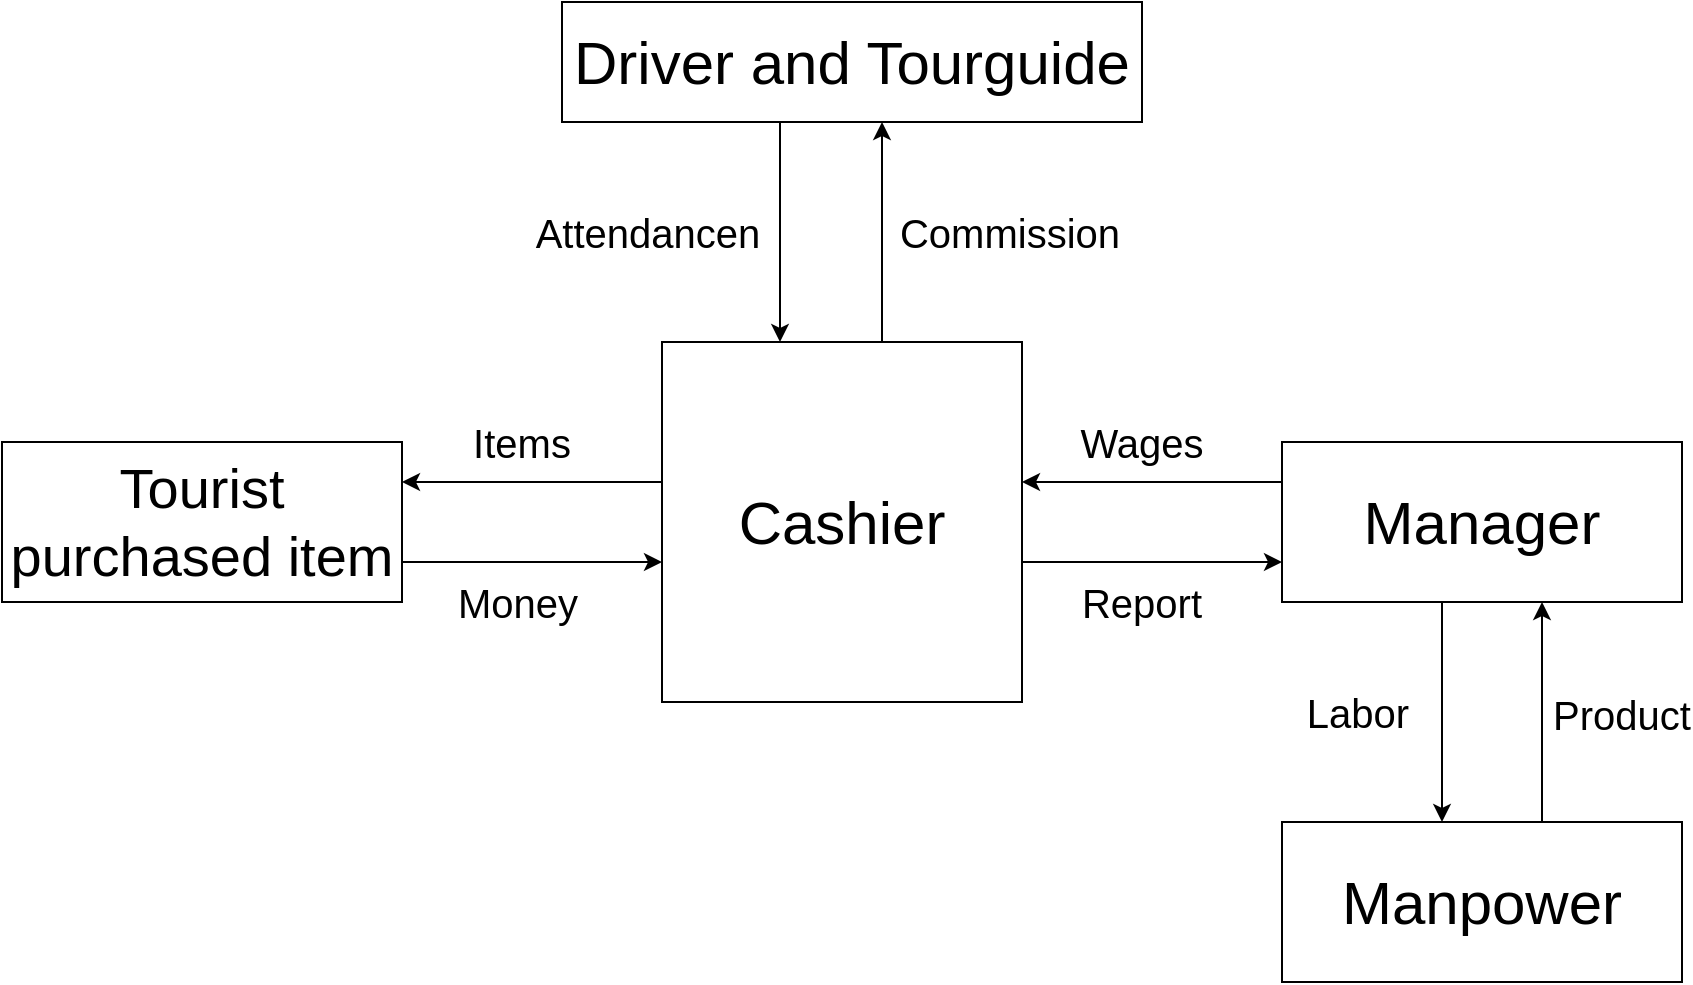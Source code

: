 <mxfile version="10.5.4" type="device"><diagram id="pVqu2-gFCcn-fqm-nOoj" name="Page-1"><mxGraphModel dx="1523" dy="808" grid="1" gridSize="10" guides="1" tooltips="1" connect="1" arrows="1" fold="1" page="1" pageScale="1" pageWidth="1100" pageHeight="850" math="0" shadow="0"><root><mxCell id="0"/><mxCell id="1" parent="0"/><mxCell id="C2wZv4tbHyqCIaI2i-QI-1" value="&lt;font style=&quot;font-size: 30px&quot;&gt;Driver and Tourguide&lt;br&gt;&lt;/font&gt;" style="rounded=0;whiteSpace=wrap;html=1;" vertex="1" parent="1"><mxGeometry x="440" y="60" width="290" height="60" as="geometry"/></mxCell><mxCell id="C2wZv4tbHyqCIaI2i-QI-3" value="" style="endArrow=classic;html=1;" edge="1" parent="1"><mxGeometry width="50" height="50" relative="1" as="geometry"><mxPoint x="549" y="120" as="sourcePoint"/><mxPoint x="549" y="230" as="targetPoint"/></mxGeometry></mxCell><mxCell id="C2wZv4tbHyqCIaI2i-QI-4" value="" style="endArrow=classic;html=1;" edge="1" parent="1"><mxGeometry width="50" height="50" relative="1" as="geometry"><mxPoint x="600" y="230" as="sourcePoint"/><mxPoint x="600" y="120" as="targetPoint"/></mxGeometry></mxCell><mxCell id="C2wZv4tbHyqCIaI2i-QI-5" value="&lt;font style=&quot;font-size: 30px&quot;&gt;Cashier&lt;/font&gt;" style="whiteSpace=wrap;html=1;aspect=fixed;" vertex="1" parent="1"><mxGeometry x="490" y="230" width="180" height="180" as="geometry"/></mxCell><mxCell id="C2wZv4tbHyqCIaI2i-QI-6" value="" style="endArrow=classic;html=1;" edge="1" parent="1"><mxGeometry width="50" height="50" relative="1" as="geometry"><mxPoint x="490" y="300" as="sourcePoint"/><mxPoint x="360" y="300" as="targetPoint"/></mxGeometry></mxCell><mxCell id="C2wZv4tbHyqCIaI2i-QI-7" value="" style="endArrow=classic;html=1;" edge="1" parent="1"><mxGeometry width="50" height="50" relative="1" as="geometry"><mxPoint x="670" y="340" as="sourcePoint"/><mxPoint x="800" y="340" as="targetPoint"/></mxGeometry></mxCell><mxCell id="C2wZv4tbHyqCIaI2i-QI-9" value="" style="endArrow=classic;html=1;" edge="1" parent="1"><mxGeometry width="50" height="50" relative="1" as="geometry"><mxPoint x="360" y="340" as="sourcePoint"/><mxPoint x="490" y="340" as="targetPoint"/></mxGeometry></mxCell><mxCell id="C2wZv4tbHyqCIaI2i-QI-11" value="" style="endArrow=classic;html=1;" edge="1" parent="1"><mxGeometry width="50" height="50" relative="1" as="geometry"><mxPoint x="800" y="300" as="sourcePoint"/><mxPoint x="670" y="300" as="targetPoint"/></mxGeometry></mxCell><mxCell id="C2wZv4tbHyqCIaI2i-QI-12" value="&lt;font style=&quot;font-size: 30px&quot;&gt;Manager&lt;/font&gt;" style="rounded=0;whiteSpace=wrap;html=1;" vertex="1" parent="1"><mxGeometry x="800" y="280" width="200" height="80" as="geometry"/></mxCell><mxCell id="C2wZv4tbHyqCIaI2i-QI-13" value="&lt;font style=&quot;font-size: 28px&quot;&gt;Tourist purchased item&lt;/font&gt;" style="rounded=0;whiteSpace=wrap;html=1;" vertex="1" parent="1"><mxGeometry x="160" y="280" width="200" height="80" as="geometry"/></mxCell><mxCell id="C2wZv4tbHyqCIaI2i-QI-16" value="" style="endArrow=classic;html=1;" edge="1" parent="1"><mxGeometry width="50" height="50" relative="1" as="geometry"><mxPoint x="880" y="360" as="sourcePoint"/><mxPoint x="880" y="470" as="targetPoint"/></mxGeometry></mxCell><mxCell id="C2wZv4tbHyqCIaI2i-QI-17" value="" style="endArrow=classic;html=1;" edge="1" parent="1"><mxGeometry width="50" height="50" relative="1" as="geometry"><mxPoint x="930" y="470" as="sourcePoint"/><mxPoint x="930" y="360" as="targetPoint"/></mxGeometry></mxCell><mxCell id="C2wZv4tbHyqCIaI2i-QI-18" value="&lt;font style=&quot;font-size: 30px&quot;&gt;Manpower&lt;/font&gt;" style="rounded=0;whiteSpace=wrap;html=1;" vertex="1" parent="1"><mxGeometry x="800" y="470" width="200" height="80" as="geometry"/></mxCell><mxCell id="C2wZv4tbHyqCIaI2i-QI-19" value="&lt;font style=&quot;font-size: 20px&quot;&gt;Commission&lt;/font&gt;" style="text;html=1;strokeColor=none;fillColor=none;align=center;verticalAlign=middle;whiteSpace=wrap;rounded=0;" vertex="1" parent="1"><mxGeometry x="644" y="165" width="40" height="20" as="geometry"/></mxCell><mxCell id="C2wZv4tbHyqCIaI2i-QI-28" value="&lt;font style=&quot;font-size: 20px&quot;&gt;Attendancen&lt;/font&gt;" style="text;html=1;strokeColor=none;fillColor=none;align=center;verticalAlign=middle;whiteSpace=wrap;rounded=0;" vertex="1" parent="1"><mxGeometry x="463" y="165" width="40" height="20" as="geometry"/></mxCell><mxCell id="C2wZv4tbHyqCIaI2i-QI-29" value="&lt;font style=&quot;font-size: 20px&quot;&gt;Items&lt;/font&gt;" style="text;html=1;strokeColor=none;fillColor=none;align=center;verticalAlign=middle;whiteSpace=wrap;rounded=0;" vertex="1" parent="1"><mxGeometry x="400" y="270" width="40" height="20" as="geometry"/></mxCell><mxCell id="C2wZv4tbHyqCIaI2i-QI-30" value="&lt;font style=&quot;font-size: 20px&quot;&gt;Money&lt;/font&gt;" style="text;html=1;strokeColor=none;fillColor=none;align=center;verticalAlign=middle;whiteSpace=wrap;rounded=0;" vertex="1" parent="1"><mxGeometry x="398" y="350" width="40" height="20" as="geometry"/></mxCell><mxCell id="C2wZv4tbHyqCIaI2i-QI-31" value="&lt;font style=&quot;font-size: 20px&quot;&gt;Wages&lt;/font&gt;" style="text;html=1;strokeColor=none;fillColor=none;align=center;verticalAlign=middle;whiteSpace=wrap;rounded=0;" vertex="1" parent="1"><mxGeometry x="710" y="270" width="40" height="20" as="geometry"/></mxCell><mxCell id="C2wZv4tbHyqCIaI2i-QI-32" value="&lt;font style=&quot;font-size: 20px&quot;&gt;Report&lt;/font&gt;" style="text;html=1;strokeColor=none;fillColor=none;align=center;verticalAlign=middle;whiteSpace=wrap;rounded=0;" vertex="1" parent="1"><mxGeometry x="710" y="350" width="40" height="20" as="geometry"/></mxCell><mxCell id="C2wZv4tbHyqCIaI2i-QI-37" value="&lt;font style=&quot;font-size: 20px&quot;&gt;Labor&lt;/font&gt;" style="text;html=1;strokeColor=none;fillColor=none;align=center;verticalAlign=middle;whiteSpace=wrap;rounded=0;" vertex="1" parent="1"><mxGeometry x="818" y="405" width="40" height="20" as="geometry"/></mxCell><mxCell id="C2wZv4tbHyqCIaI2i-QI-42" value="&lt;font style=&quot;font-size: 20px&quot;&gt;Product&lt;/font&gt;" style="text;html=1;strokeColor=none;fillColor=none;align=center;verticalAlign=middle;whiteSpace=wrap;rounded=0;" vertex="1" parent="1"><mxGeometry x="950" y="406" width="40" height="20" as="geometry"/></mxCell></root></mxGraphModel></diagram></mxfile>